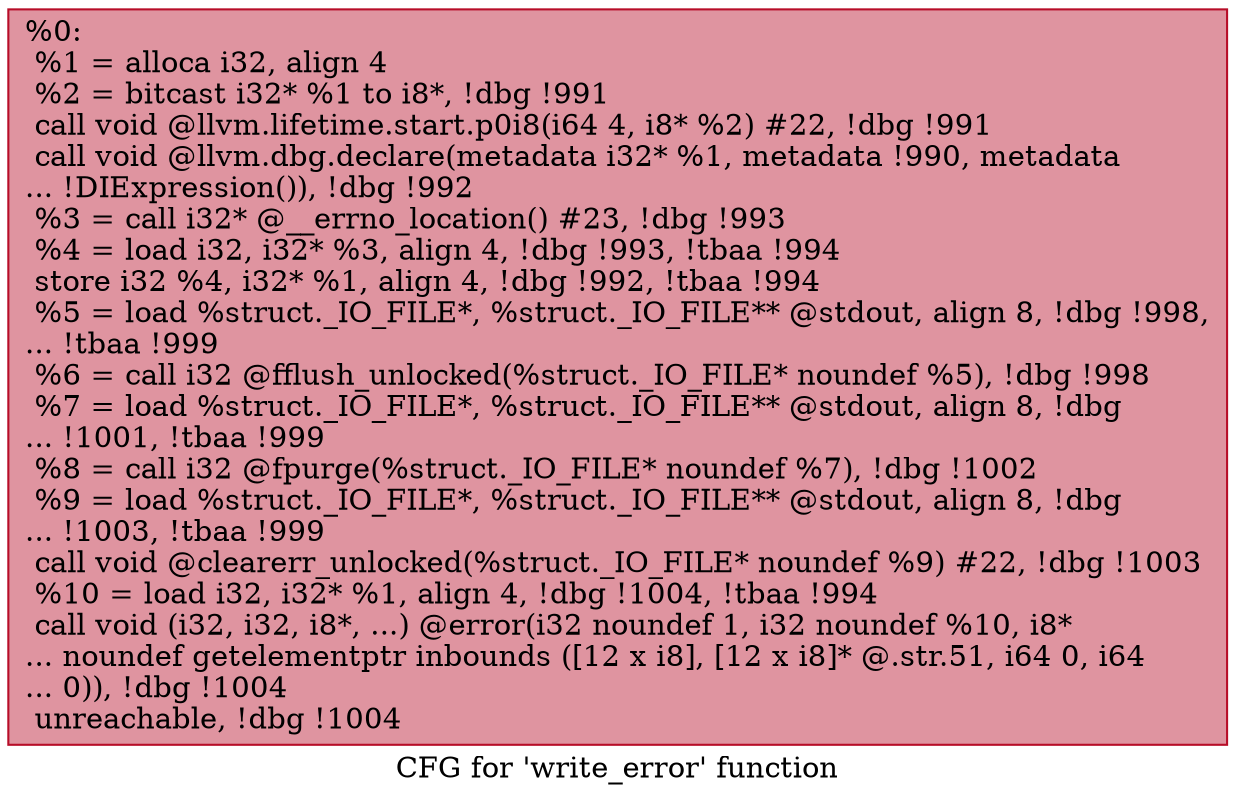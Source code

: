 digraph "CFG for 'write_error' function" {
	label="CFG for 'write_error' function";

	Node0xba4700 [shape=record,color="#b70d28ff", style=filled, fillcolor="#b70d2870",label="{%0:\l  %1 = alloca i32, align 4\l  %2 = bitcast i32* %1 to i8*, !dbg !991\l  call void @llvm.lifetime.start.p0i8(i64 4, i8* %2) #22, !dbg !991\l  call void @llvm.dbg.declare(metadata i32* %1, metadata !990, metadata\l... !DIExpression()), !dbg !992\l  %3 = call i32* @__errno_location() #23, !dbg !993\l  %4 = load i32, i32* %3, align 4, !dbg !993, !tbaa !994\l  store i32 %4, i32* %1, align 4, !dbg !992, !tbaa !994\l  %5 = load %struct._IO_FILE*, %struct._IO_FILE** @stdout, align 8, !dbg !998,\l... !tbaa !999\l  %6 = call i32 @fflush_unlocked(%struct._IO_FILE* noundef %5), !dbg !998\l  %7 = load %struct._IO_FILE*, %struct._IO_FILE** @stdout, align 8, !dbg\l... !1001, !tbaa !999\l  %8 = call i32 @fpurge(%struct._IO_FILE* noundef %7), !dbg !1002\l  %9 = load %struct._IO_FILE*, %struct._IO_FILE** @stdout, align 8, !dbg\l... !1003, !tbaa !999\l  call void @clearerr_unlocked(%struct._IO_FILE* noundef %9) #22, !dbg !1003\l  %10 = load i32, i32* %1, align 4, !dbg !1004, !tbaa !994\l  call void (i32, i32, i8*, ...) @error(i32 noundef 1, i32 noundef %10, i8*\l... noundef getelementptr inbounds ([12 x i8], [12 x i8]* @.str.51, i64 0, i64\l... 0)), !dbg !1004\l  unreachable, !dbg !1004\l}"];
}
